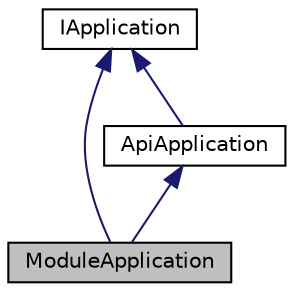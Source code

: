 digraph G
{
  edge [fontname="Helvetica",fontsize="10",labelfontname="Helvetica",labelfontsize="10"];
  node [fontname="Helvetica",fontsize="10",shape=record];
  Node1 [label="ModuleApplication",height=0.2,width=0.4,color="black", fillcolor="grey75", style="filled" fontcolor="black"];
  Node2 -> Node1 [dir=back,color="midnightblue",fontsize="10",style="solid",fontname="Helvetica"];
  Node2 [label="ApiApplication",height=0.2,width=0.4,color="black", fillcolor="white", style="filled",URL="$class_utopia_1_1_components_1_1_http_1_1_api_application.html"];
  Node3 -> Node2 [dir=back,color="midnightblue",fontsize="10",style="solid",fontname="Helvetica"];
  Node3 [label="IApplication",height=0.2,width=0.4,color="black", fillcolor="white", style="filled",URL="$interface_utopia_1_1_components_1_1_http_1_1_i_application.html"];
  Node3 -> Node1 [dir=back,color="midnightblue",fontsize="10",style="solid",fontname="Helvetica"];
}
